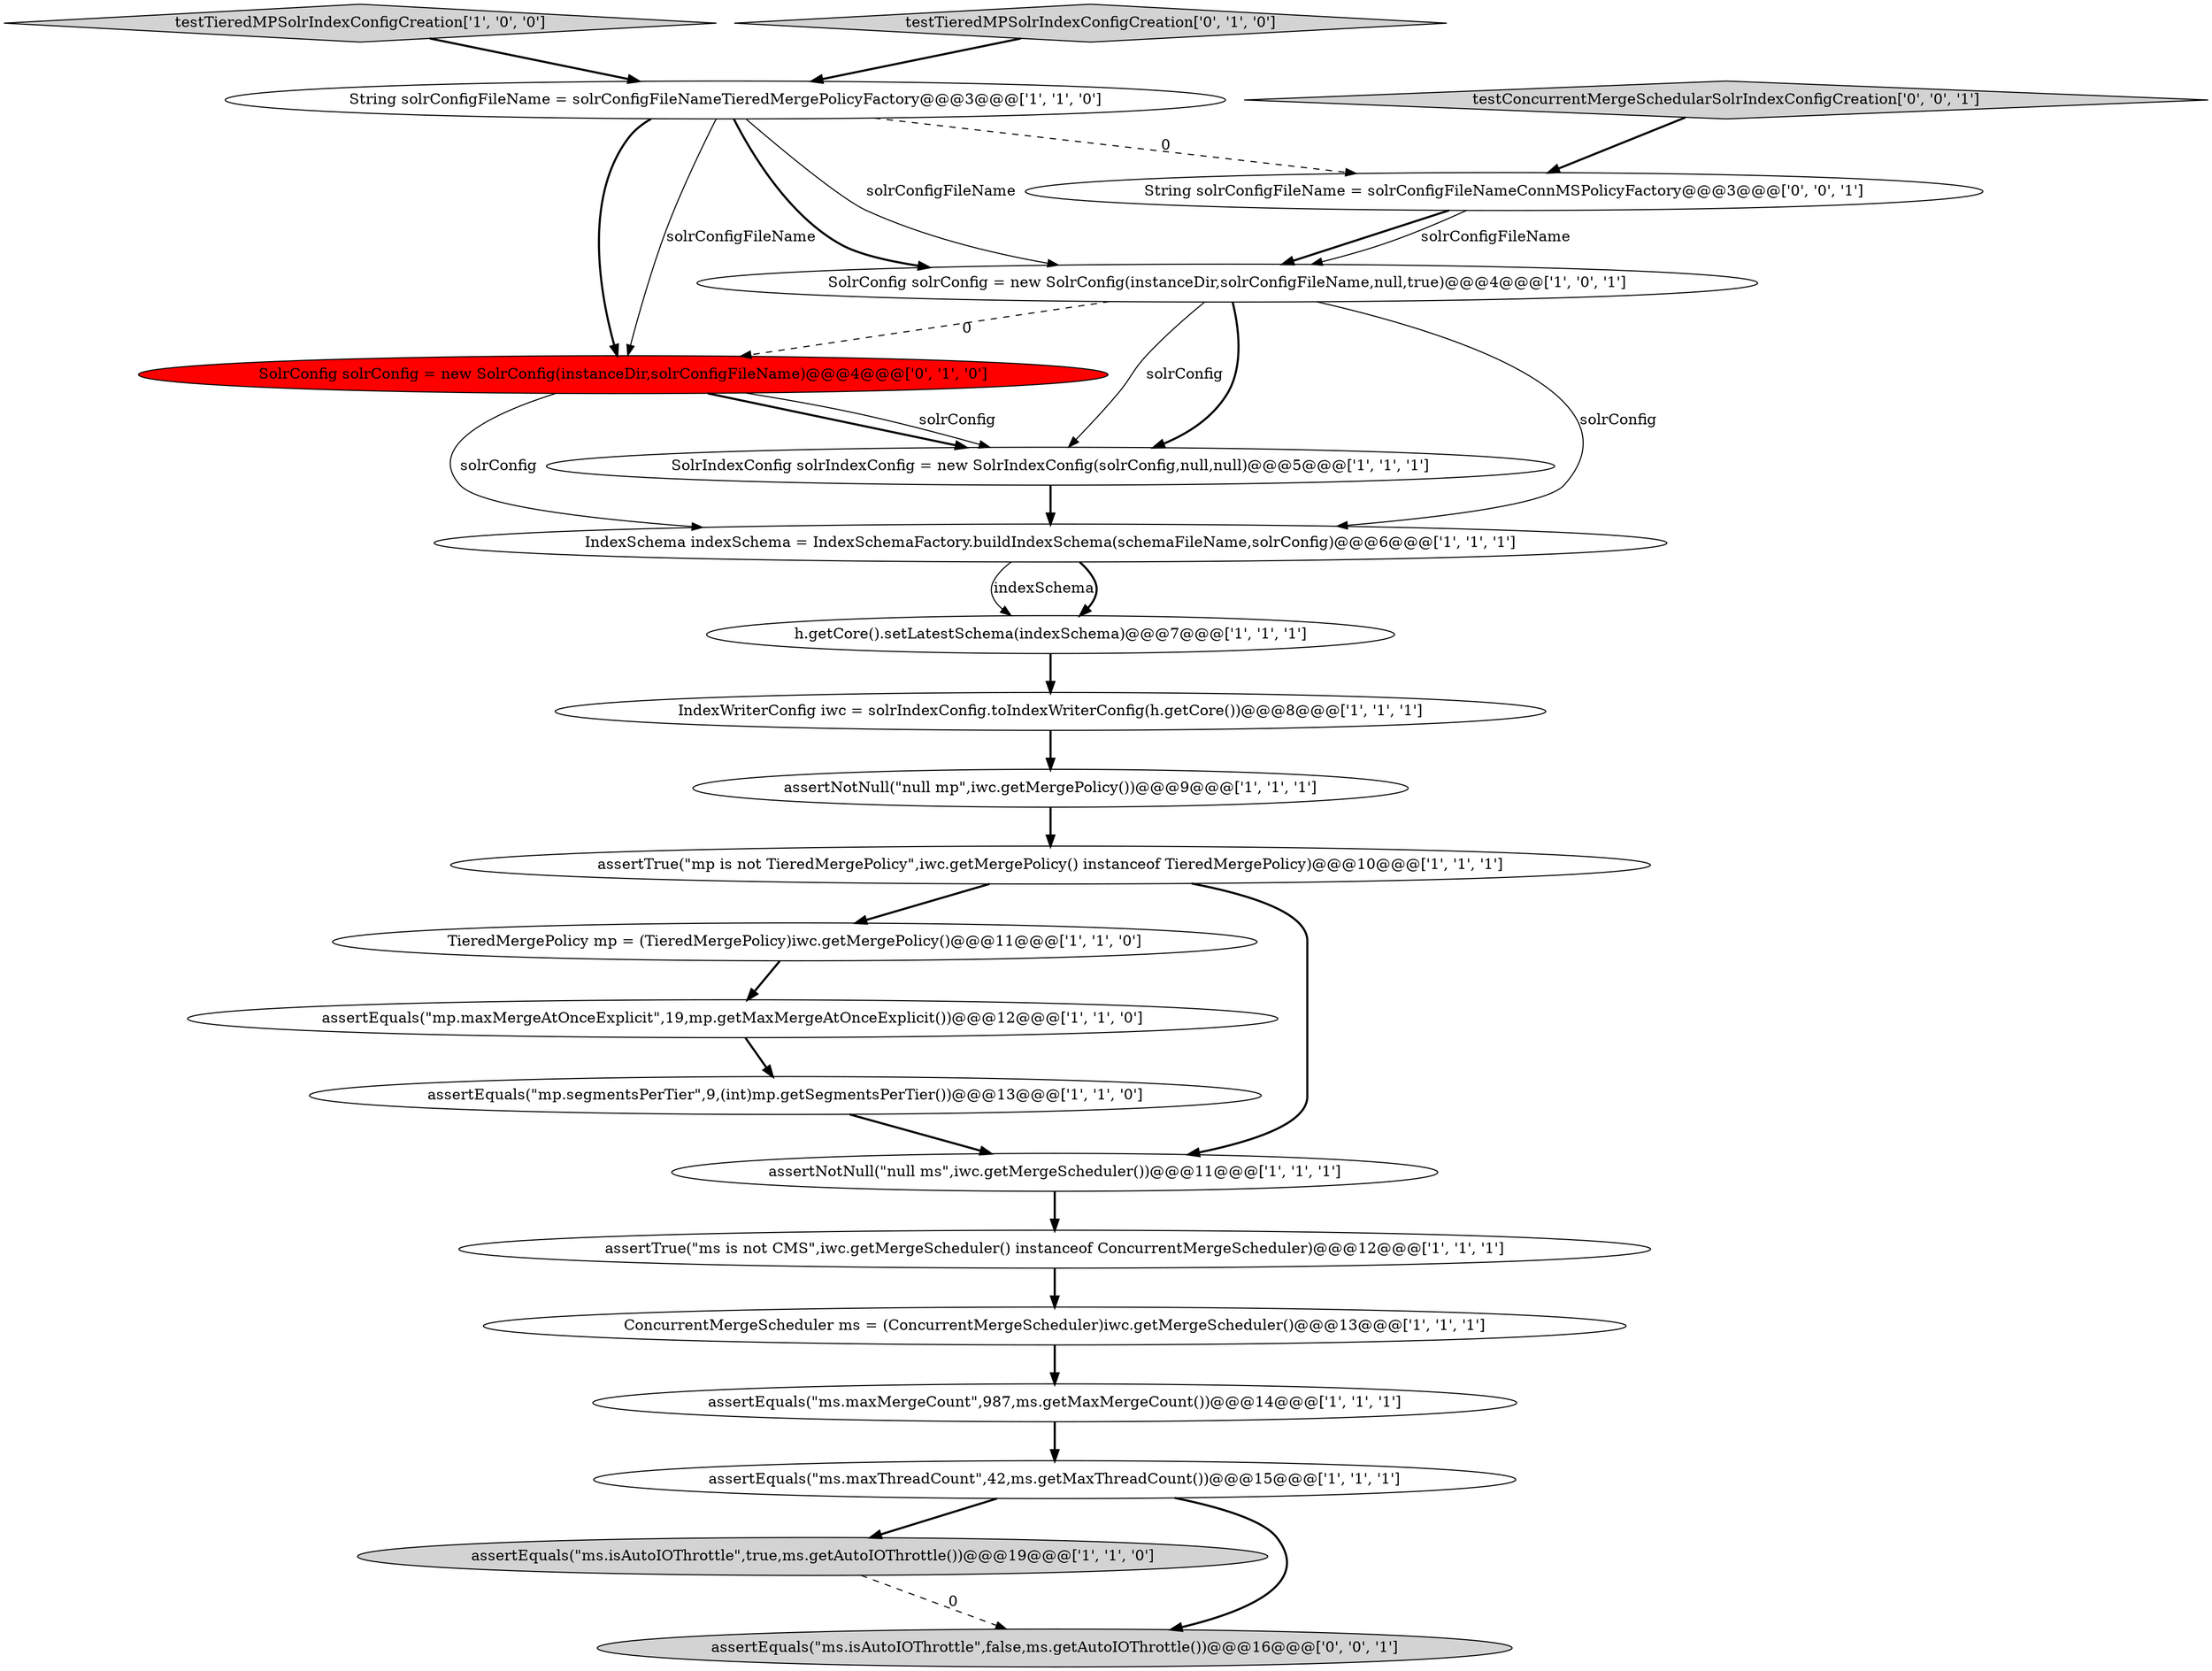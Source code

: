 digraph {
16 [style = filled, label = "assertEquals(\"ms.isAutoIOThrottle\",true,ms.getAutoIOThrottle())@@@19@@@['1', '1', '0']", fillcolor = lightgray, shape = ellipse image = "AAA0AAABBB1BBB"];
2 [style = filled, label = "assertEquals(\"ms.maxThreadCount\",42,ms.getMaxThreadCount())@@@15@@@['1', '1', '1']", fillcolor = white, shape = ellipse image = "AAA0AAABBB1BBB"];
11 [style = filled, label = "assertEquals(\"mp.maxMergeAtOnceExplicit\",19,mp.getMaxMergeAtOnceExplicit())@@@12@@@['1', '1', '0']", fillcolor = white, shape = ellipse image = "AAA0AAABBB1BBB"];
22 [style = filled, label = "String solrConfigFileName = solrConfigFileNameConnMSPolicyFactory@@@3@@@['0', '0', '1']", fillcolor = white, shape = ellipse image = "AAA0AAABBB3BBB"];
5 [style = filled, label = "assertEquals(\"mp.segmentsPerTier\",9,(int)mp.getSegmentsPerTier())@@@13@@@['1', '1', '0']", fillcolor = white, shape = ellipse image = "AAA0AAABBB1BBB"];
4 [style = filled, label = "testTieredMPSolrIndexConfigCreation['1', '0', '0']", fillcolor = lightgray, shape = diamond image = "AAA0AAABBB1BBB"];
0 [style = filled, label = "SolrConfig solrConfig = new SolrConfig(instanceDir,solrConfigFileName,null,true)@@@4@@@['1', '0', '1']", fillcolor = white, shape = ellipse image = "AAA0AAABBB1BBB"];
7 [style = filled, label = "assertEquals(\"ms.maxMergeCount\",987,ms.getMaxMergeCount())@@@14@@@['1', '1', '1']", fillcolor = white, shape = ellipse image = "AAA0AAABBB1BBB"];
13 [style = filled, label = "IndexSchema indexSchema = IndexSchemaFactory.buildIndexSchema(schemaFileName,solrConfig)@@@6@@@['1', '1', '1']", fillcolor = white, shape = ellipse image = "AAA0AAABBB1BBB"];
6 [style = filled, label = "h.getCore().setLatestSchema(indexSchema)@@@7@@@['1', '1', '1']", fillcolor = white, shape = ellipse image = "AAA0AAABBB1BBB"];
18 [style = filled, label = "SolrConfig solrConfig = new SolrConfig(instanceDir,solrConfigFileName)@@@4@@@['0', '1', '0']", fillcolor = red, shape = ellipse image = "AAA1AAABBB2BBB"];
15 [style = filled, label = "ConcurrentMergeScheduler ms = (ConcurrentMergeScheduler)iwc.getMergeScheduler()@@@13@@@['1', '1', '1']", fillcolor = white, shape = ellipse image = "AAA0AAABBB1BBB"];
17 [style = filled, label = "TieredMergePolicy mp = (TieredMergePolicy)iwc.getMergePolicy()@@@11@@@['1', '1', '0']", fillcolor = white, shape = ellipse image = "AAA0AAABBB1BBB"];
14 [style = filled, label = "assertTrue(\"mp is not TieredMergePolicy\",iwc.getMergePolicy() instanceof TieredMergePolicy)@@@10@@@['1', '1', '1']", fillcolor = white, shape = ellipse image = "AAA0AAABBB1BBB"];
12 [style = filled, label = "assertNotNull(\"null ms\",iwc.getMergeScheduler())@@@11@@@['1', '1', '1']", fillcolor = white, shape = ellipse image = "AAA0AAABBB1BBB"];
3 [style = filled, label = "String solrConfigFileName = solrConfigFileNameTieredMergePolicyFactory@@@3@@@['1', '1', '0']", fillcolor = white, shape = ellipse image = "AAA0AAABBB1BBB"];
10 [style = filled, label = "assertNotNull(\"null mp\",iwc.getMergePolicy())@@@9@@@['1', '1', '1']", fillcolor = white, shape = ellipse image = "AAA0AAABBB1BBB"];
19 [style = filled, label = "testTieredMPSolrIndexConfigCreation['0', '1', '0']", fillcolor = lightgray, shape = diamond image = "AAA0AAABBB2BBB"];
21 [style = filled, label = "testConcurrentMergeSchedularSolrIndexConfigCreation['0', '0', '1']", fillcolor = lightgray, shape = diamond image = "AAA0AAABBB3BBB"];
9 [style = filled, label = "SolrIndexConfig solrIndexConfig = new SolrIndexConfig(solrConfig,null,null)@@@5@@@['1', '1', '1']", fillcolor = white, shape = ellipse image = "AAA0AAABBB1BBB"];
1 [style = filled, label = "IndexWriterConfig iwc = solrIndexConfig.toIndexWriterConfig(h.getCore())@@@8@@@['1', '1', '1']", fillcolor = white, shape = ellipse image = "AAA0AAABBB1BBB"];
20 [style = filled, label = "assertEquals(\"ms.isAutoIOThrottle\",false,ms.getAutoIOThrottle())@@@16@@@['0', '0', '1']", fillcolor = lightgray, shape = ellipse image = "AAA0AAABBB3BBB"];
8 [style = filled, label = "assertTrue(\"ms is not CMS\",iwc.getMergeScheduler() instanceof ConcurrentMergeScheduler)@@@12@@@['1', '1', '1']", fillcolor = white, shape = ellipse image = "AAA0AAABBB1BBB"];
16->20 [style = dashed, label="0"];
4->3 [style = bold, label=""];
0->9 [style = bold, label=""];
2->20 [style = bold, label=""];
8->15 [style = bold, label=""];
15->7 [style = bold, label=""];
10->14 [style = bold, label=""];
14->17 [style = bold, label=""];
3->22 [style = dashed, label="0"];
13->6 [style = solid, label="indexSchema"];
3->0 [style = bold, label=""];
3->18 [style = bold, label=""];
6->1 [style = bold, label=""];
11->5 [style = bold, label=""];
3->0 [style = solid, label="solrConfigFileName"];
3->18 [style = solid, label="solrConfigFileName"];
22->0 [style = bold, label=""];
5->12 [style = bold, label=""];
21->22 [style = bold, label=""];
12->8 [style = bold, label=""];
7->2 [style = bold, label=""];
14->12 [style = bold, label=""];
0->9 [style = solid, label="solrConfig"];
18->9 [style = bold, label=""];
18->13 [style = solid, label="solrConfig"];
18->9 [style = solid, label="solrConfig"];
0->18 [style = dashed, label="0"];
22->0 [style = solid, label="solrConfigFileName"];
13->6 [style = bold, label=""];
1->10 [style = bold, label=""];
19->3 [style = bold, label=""];
0->13 [style = solid, label="solrConfig"];
9->13 [style = bold, label=""];
17->11 [style = bold, label=""];
2->16 [style = bold, label=""];
}
